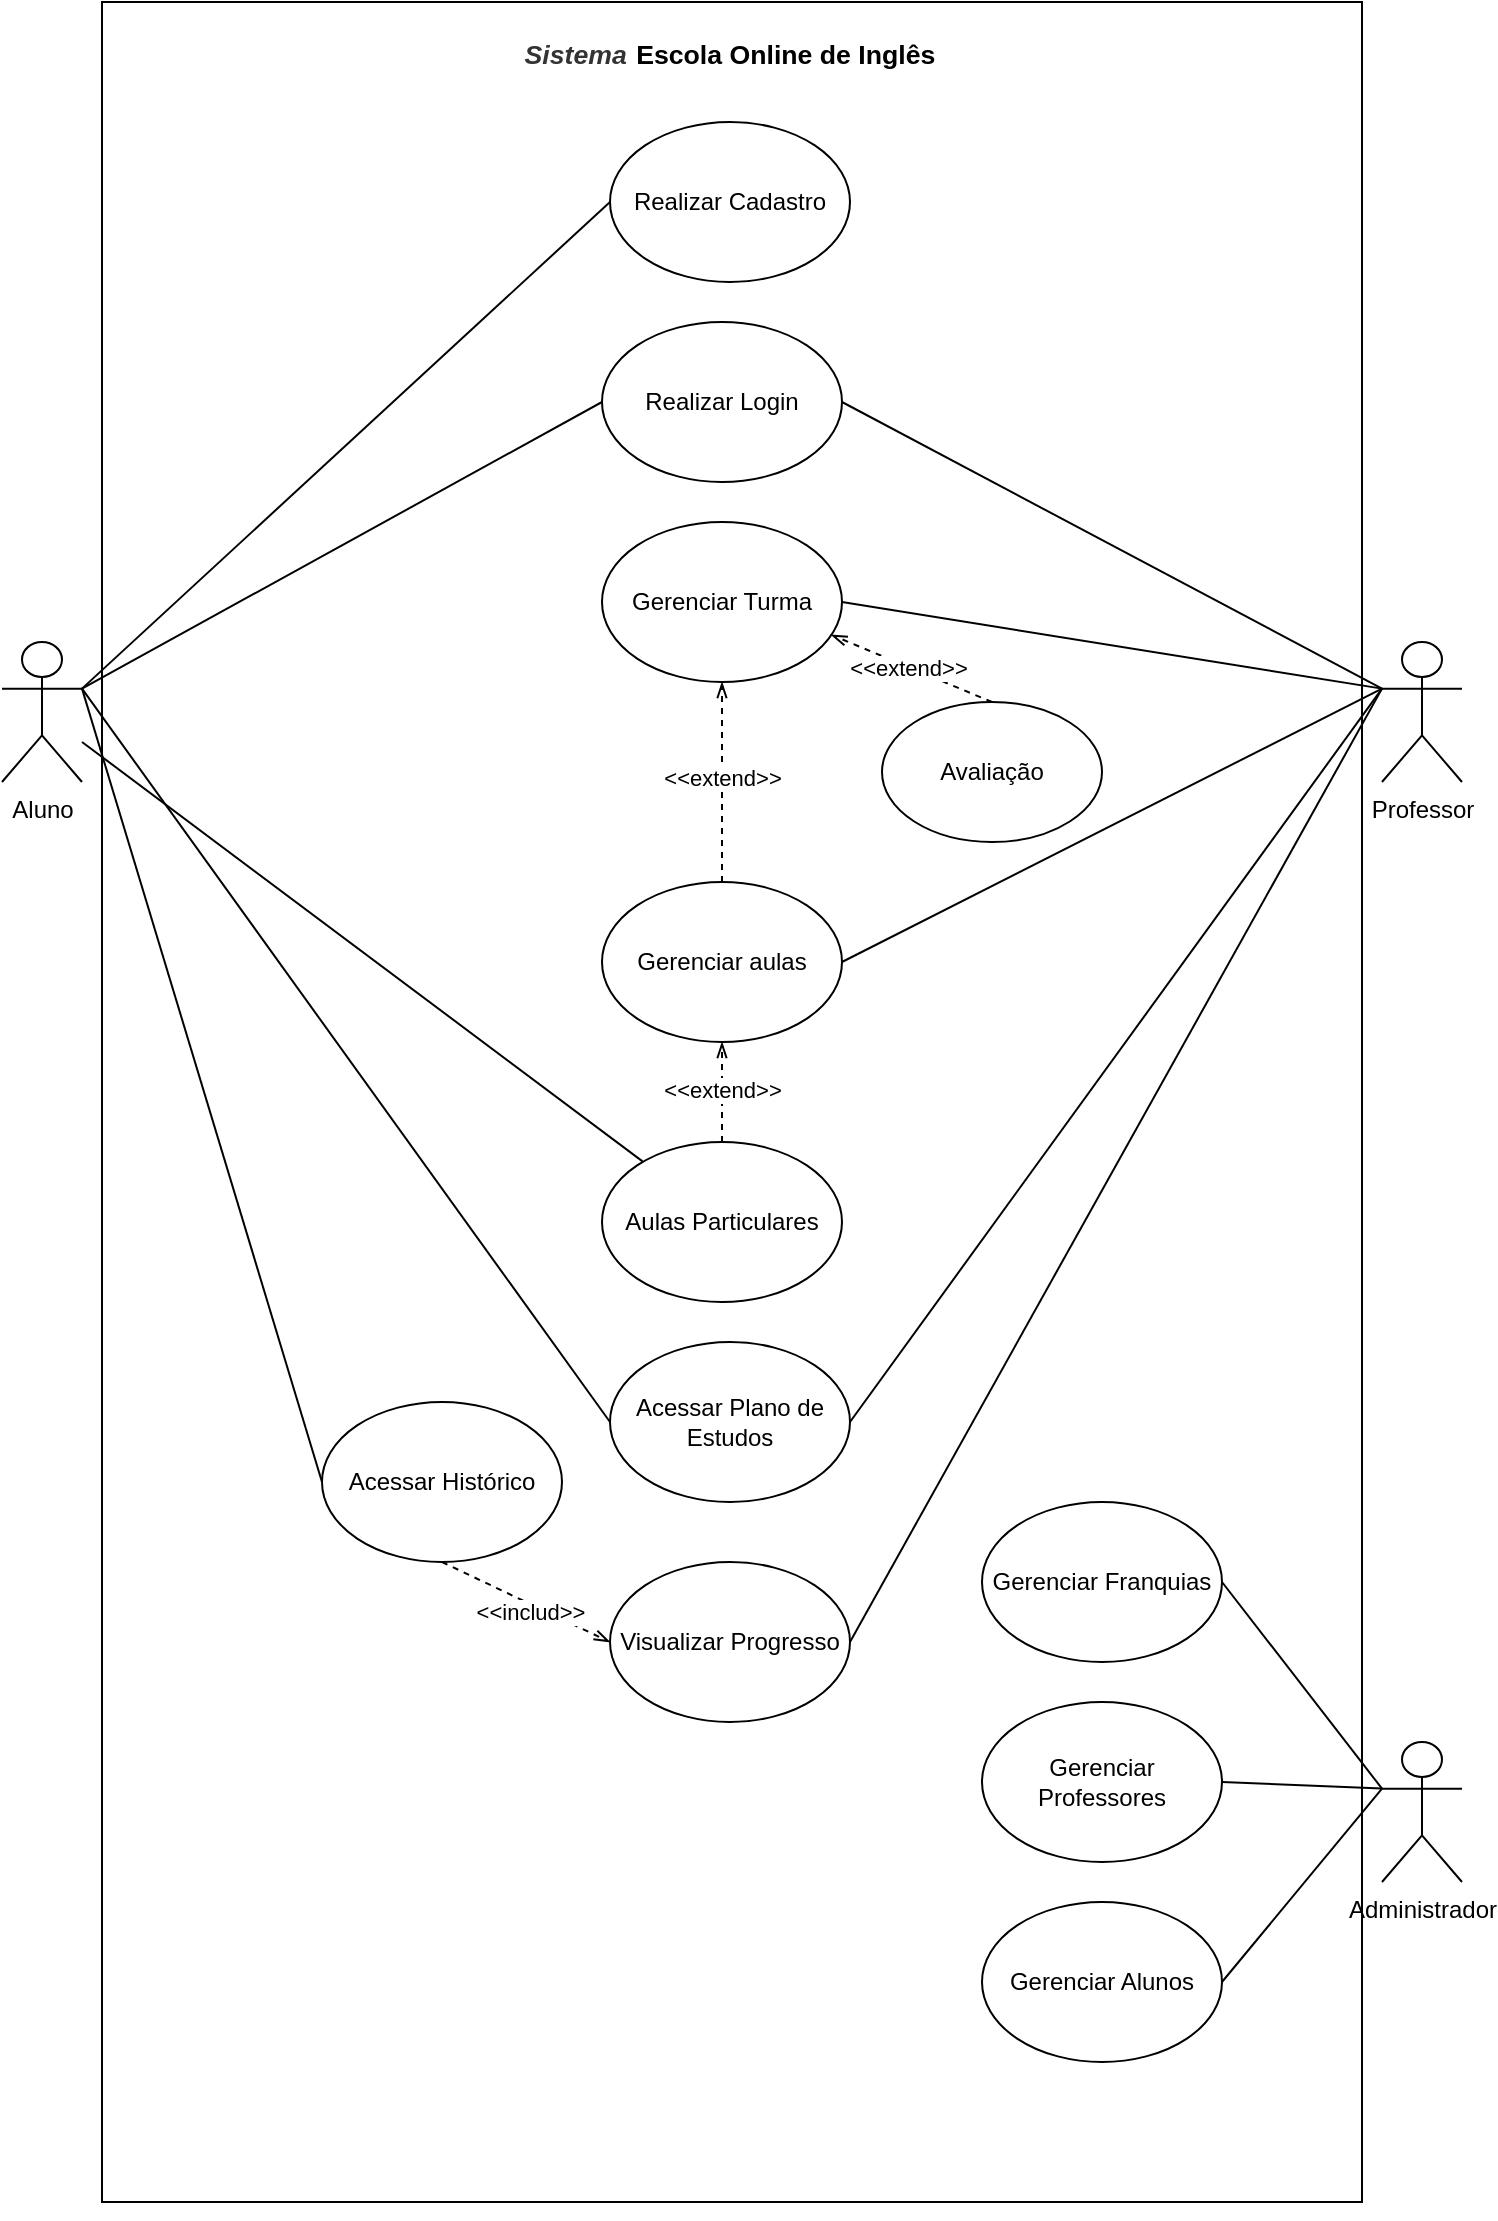 <mxfile version="24.6.4" type="github">
  <diagram name="Página-1" id="m-IBY62FoGXl0SfGjSz_">
    <mxGraphModel dx="1032" dy="501" grid="1" gridSize="10" guides="1" tooltips="1" connect="1" arrows="1" fold="1" page="1" pageScale="1" pageWidth="827" pageHeight="1169" math="0" shadow="0">
      <root>
        <mxCell id="0" />
        <mxCell id="1" parent="0" />
        <mxCell id="fvHZm7nmAaCpBRlPkl2d-1" value="Aluno" style="shape=umlActor;verticalLabelPosition=bottom;verticalAlign=top;html=1;outlineConnect=0;" parent="1" vertex="1">
          <mxGeometry x="50" y="320" width="40" height="70" as="geometry" />
        </mxCell>
        <mxCell id="fvHZm7nmAaCpBRlPkl2d-4" value="Professor" style="shape=umlActor;verticalLabelPosition=bottom;verticalAlign=top;html=1;outlineConnect=0;" parent="1" vertex="1">
          <mxGeometry x="740" y="320" width="40" height="70" as="geometry" />
        </mxCell>
        <mxCell id="fvHZm7nmAaCpBRlPkl2d-7" value="Realizar Cadastro" style="ellipse;whiteSpace=wrap;html=1;" parent="1" vertex="1">
          <mxGeometry x="354" y="60" width="120" height="80" as="geometry" />
        </mxCell>
        <mxCell id="fvHZm7nmAaCpBRlPkl2d-8" value="Realizar Login" style="ellipse;whiteSpace=wrap;html=1;" parent="1" vertex="1">
          <mxGeometry x="350" y="160" width="120" height="80" as="geometry" />
        </mxCell>
        <mxCell id="fvHZm7nmAaCpBRlPkl2d-9" value="Gerenciar Turma" style="ellipse;whiteSpace=wrap;html=1;" parent="1" vertex="1">
          <mxGeometry x="350" y="260" width="120" height="80" as="geometry" />
        </mxCell>
        <mxCell id="fvHZm7nmAaCpBRlPkl2d-10" value="Gerenciar aulas" style="ellipse;whiteSpace=wrap;html=1;" parent="1" vertex="1">
          <mxGeometry x="350" y="440" width="120" height="80" as="geometry" />
        </mxCell>
        <mxCell id="fvHZm7nmAaCpBRlPkl2d-11" value="Avaliação" style="ellipse;whiteSpace=wrap;html=1;" parent="1" vertex="1">
          <mxGeometry x="490" y="350" width="110" height="70" as="geometry" />
        </mxCell>
        <mxCell id="fvHZm7nmAaCpBRlPkl2d-12" value="Aulas Particulares" style="ellipse;whiteSpace=wrap;html=1;" parent="1" vertex="1">
          <mxGeometry x="350" y="570" width="120" height="80" as="geometry" />
        </mxCell>
        <mxCell id="fvHZm7nmAaCpBRlPkl2d-13" value="Acessar Plano de Estudos" style="ellipse;whiteSpace=wrap;html=1;" parent="1" vertex="1">
          <mxGeometry x="354" y="670" width="120" height="80" as="geometry" />
        </mxCell>
        <mxCell id="fvHZm7nmAaCpBRlPkl2d-14" value="Acessar Histórico" style="ellipse;whiteSpace=wrap;html=1;" parent="1" vertex="1">
          <mxGeometry x="210" y="700" width="120" height="80" as="geometry" />
        </mxCell>
        <mxCell id="fvHZm7nmAaCpBRlPkl2d-15" value="Visualizar Progresso" style="ellipse;whiteSpace=wrap;html=1;" parent="1" vertex="1">
          <mxGeometry x="354" y="780" width="120" height="80" as="geometry" />
        </mxCell>
        <mxCell id="fvHZm7nmAaCpBRlPkl2d-19" value="" style="endArrow=none;html=1;rounded=0;exitX=1;exitY=0.333;exitDx=0;exitDy=0;exitPerimeter=0;entryX=0;entryY=0.5;entryDx=0;entryDy=0;" parent="1" source="fvHZm7nmAaCpBRlPkl2d-1" target="fvHZm7nmAaCpBRlPkl2d-7" edge="1">
          <mxGeometry width="50" height="50" relative="1" as="geometry">
            <mxPoint x="370" y="310" as="sourcePoint" />
            <mxPoint x="420" y="260" as="targetPoint" />
          </mxGeometry>
        </mxCell>
        <mxCell id="fvHZm7nmAaCpBRlPkl2d-20" value="" style="endArrow=none;html=1;rounded=0;exitX=1;exitY=0.333;exitDx=0;exitDy=0;exitPerimeter=0;entryX=0;entryY=0.5;entryDx=0;entryDy=0;" parent="1" source="fvHZm7nmAaCpBRlPkl2d-1" target="fvHZm7nmAaCpBRlPkl2d-8" edge="1">
          <mxGeometry width="50" height="50" relative="1" as="geometry">
            <mxPoint x="170" y="353" as="sourcePoint" />
            <mxPoint x="370" y="60" as="targetPoint" />
          </mxGeometry>
        </mxCell>
        <mxCell id="fvHZm7nmAaCpBRlPkl2d-21" value="" style="endArrow=none;html=1;rounded=0;exitX=0;exitY=0.333;exitDx=0;exitDy=0;exitPerimeter=0;entryX=1;entryY=0.5;entryDx=0;entryDy=0;" parent="1" source="fvHZm7nmAaCpBRlPkl2d-4" target="fvHZm7nmAaCpBRlPkl2d-8" edge="1">
          <mxGeometry width="50" height="50" relative="1" as="geometry">
            <mxPoint x="170" y="353" as="sourcePoint" />
            <mxPoint x="370" y="180" as="targetPoint" />
          </mxGeometry>
        </mxCell>
        <mxCell id="fvHZm7nmAaCpBRlPkl2d-23" value="" style="endArrow=none;html=1;rounded=0;exitX=0;exitY=0.333;exitDx=0;exitDy=0;exitPerimeter=0;entryX=1;entryY=0.5;entryDx=0;entryDy=0;" parent="1" source="fvHZm7nmAaCpBRlPkl2d-4" target="fvHZm7nmAaCpBRlPkl2d-9" edge="1">
          <mxGeometry width="50" height="50" relative="1" as="geometry">
            <mxPoint x="650" y="353" as="sourcePoint" />
            <mxPoint x="490" y="180" as="targetPoint" />
          </mxGeometry>
        </mxCell>
        <mxCell id="fvHZm7nmAaCpBRlPkl2d-24" value="" style="endArrow=none;html=1;rounded=0;exitX=0;exitY=0.333;exitDx=0;exitDy=0;exitPerimeter=0;entryX=1;entryY=0.5;entryDx=0;entryDy=0;" parent="1" source="fvHZm7nmAaCpBRlPkl2d-4" target="fvHZm7nmAaCpBRlPkl2d-10" edge="1">
          <mxGeometry width="50" height="50" relative="1" as="geometry">
            <mxPoint x="650" y="353" as="sourcePoint" />
            <mxPoint x="490" y="330" as="targetPoint" />
          </mxGeometry>
        </mxCell>
        <mxCell id="fvHZm7nmAaCpBRlPkl2d-25" value="" style="endArrow=none;html=1;rounded=0;exitX=0;exitY=0.333;exitDx=0;exitDy=0;exitPerimeter=0;entryX=1;entryY=0.5;entryDx=0;entryDy=0;" parent="1" source="fvHZm7nmAaCpBRlPkl2d-4" target="fvHZm7nmAaCpBRlPkl2d-13" edge="1">
          <mxGeometry width="50" height="50" relative="1" as="geometry">
            <mxPoint x="650" y="353" as="sourcePoint" />
            <mxPoint x="480" y="500" as="targetPoint" />
          </mxGeometry>
        </mxCell>
        <mxCell id="fvHZm7nmAaCpBRlPkl2d-26" value="" style="endArrow=none;html=1;rounded=0;exitX=0;exitY=0.333;exitDx=0;exitDy=0;exitPerimeter=0;entryX=1;entryY=0.5;entryDx=0;entryDy=0;" parent="1" source="fvHZm7nmAaCpBRlPkl2d-4" target="fvHZm7nmAaCpBRlPkl2d-15" edge="1">
          <mxGeometry width="50" height="50" relative="1" as="geometry">
            <mxPoint x="650" y="353" as="sourcePoint" />
            <mxPoint x="480" y="750" as="targetPoint" />
          </mxGeometry>
        </mxCell>
        <mxCell id="fvHZm7nmAaCpBRlPkl2d-27" value="" style="endArrow=none;html=1;rounded=0;exitX=1;exitY=0.333;exitDx=0;exitDy=0;exitPerimeter=0;entryX=0;entryY=0.5;entryDx=0;entryDy=0;" parent="1" source="fvHZm7nmAaCpBRlPkl2d-1" target="fvHZm7nmAaCpBRlPkl2d-14" edge="1">
          <mxGeometry width="50" height="50" relative="1" as="geometry">
            <mxPoint x="170" y="353" as="sourcePoint" />
            <mxPoint x="360" y="500" as="targetPoint" />
          </mxGeometry>
        </mxCell>
        <mxCell id="fvHZm7nmAaCpBRlPkl2d-29" value="" style="endArrow=openThin;html=1;rounded=0;exitX=0.5;exitY=0;exitDx=0;exitDy=0;entryX=0.955;entryY=0.705;entryDx=0;entryDy=0;dashed=1;startArrow=none;startFill=0;endFill=0;entryPerimeter=0;" parent="1" source="fvHZm7nmAaCpBRlPkl2d-11" target="fvHZm7nmAaCpBRlPkl2d-9" edge="1">
          <mxGeometry width="50" height="50" relative="1" as="geometry">
            <mxPoint x="650" y="353" as="sourcePoint" />
            <mxPoint x="490" y="290" as="targetPoint" />
          </mxGeometry>
        </mxCell>
        <mxCell id="fvHZm7nmAaCpBRlPkl2d-30" value="&amp;lt;&amp;lt;extend&amp;gt;&amp;gt;" style="edgeLabel;html=1;align=center;verticalAlign=middle;resizable=0;points=[];" parent="fvHZm7nmAaCpBRlPkl2d-29" vertex="1" connectable="0">
          <mxGeometry x="0.05" relative="1" as="geometry">
            <mxPoint as="offset" />
          </mxGeometry>
        </mxCell>
        <mxCell id="fvHZm7nmAaCpBRlPkl2d-31" value="" style="endArrow=openThin;html=1;rounded=0;exitX=0.5;exitY=0;exitDx=0;exitDy=0;entryX=0.5;entryY=1;entryDx=0;entryDy=0;dashed=1;startArrow=none;startFill=0;endFill=0;" parent="1" source="fvHZm7nmAaCpBRlPkl2d-10" target="fvHZm7nmAaCpBRlPkl2d-9" edge="1">
          <mxGeometry width="50" height="50" relative="1" as="geometry">
            <mxPoint x="484" y="370" as="sourcePoint" />
            <mxPoint x="430" y="330" as="targetPoint" />
          </mxGeometry>
        </mxCell>
        <mxCell id="fvHZm7nmAaCpBRlPkl2d-32" value="&amp;lt;&amp;lt;extend&amp;gt;&amp;gt;" style="edgeLabel;html=1;align=center;verticalAlign=middle;resizable=0;points=[];" parent="fvHZm7nmAaCpBRlPkl2d-31" vertex="1" connectable="0">
          <mxGeometry x="0.05" relative="1" as="geometry">
            <mxPoint as="offset" />
          </mxGeometry>
        </mxCell>
        <mxCell id="fvHZm7nmAaCpBRlPkl2d-33" value="" style="endArrow=openThin;html=1;rounded=0;exitX=0.5;exitY=0;exitDx=0;exitDy=0;entryX=0.5;entryY=1;entryDx=0;entryDy=0;dashed=1;startArrow=none;startFill=0;endFill=0;" parent="1" source="fvHZm7nmAaCpBRlPkl2d-12" target="fvHZm7nmAaCpBRlPkl2d-10" edge="1">
          <mxGeometry width="50" height="50" relative="1" as="geometry">
            <mxPoint x="300" y="640" as="sourcePoint" />
            <mxPoint x="300" y="500" as="targetPoint" />
          </mxGeometry>
        </mxCell>
        <mxCell id="fvHZm7nmAaCpBRlPkl2d-34" value="&amp;lt;&amp;lt;extend&amp;gt;&amp;gt;" style="edgeLabel;html=1;align=center;verticalAlign=middle;resizable=0;points=[];" parent="fvHZm7nmAaCpBRlPkl2d-33" vertex="1" connectable="0">
          <mxGeometry x="0.05" relative="1" as="geometry">
            <mxPoint as="offset" />
          </mxGeometry>
        </mxCell>
        <mxCell id="fvHZm7nmAaCpBRlPkl2d-35" value="" style="endArrow=none;html=1;rounded=0;exitX=1;exitY=0.333;exitDx=0;exitDy=0;exitPerimeter=0;entryX=0;entryY=0.5;entryDx=0;entryDy=0;" parent="1" source="fvHZm7nmAaCpBRlPkl2d-1" target="fvHZm7nmAaCpBRlPkl2d-13" edge="1">
          <mxGeometry width="50" height="50" relative="1" as="geometry">
            <mxPoint x="170" y="353" as="sourcePoint" />
            <mxPoint x="190" y="750" as="targetPoint" />
          </mxGeometry>
        </mxCell>
        <mxCell id="fvHZm7nmAaCpBRlPkl2d-36" value="" style="endArrow=openThin;html=1;rounded=0;exitX=0.5;exitY=1;exitDx=0;exitDy=0;entryX=0;entryY=0.5;entryDx=0;entryDy=0;dashed=1;startArrow=none;startFill=0;endFill=0;" parent="1" source="fvHZm7nmAaCpBRlPkl2d-14" target="fvHZm7nmAaCpBRlPkl2d-15" edge="1">
          <mxGeometry width="50" height="50" relative="1" as="geometry">
            <mxPoint x="270" y="910" as="sourcePoint" />
            <mxPoint x="270" y="770" as="targetPoint" />
          </mxGeometry>
        </mxCell>
        <mxCell id="fvHZm7nmAaCpBRlPkl2d-37" value="&amp;lt;&amp;lt;includ&amp;gt;&amp;gt;" style="edgeLabel;html=1;align=center;verticalAlign=middle;resizable=0;points=[];" parent="fvHZm7nmAaCpBRlPkl2d-36" vertex="1" connectable="0">
          <mxGeometry x="0.05" relative="1" as="geometry">
            <mxPoint y="4" as="offset" />
          </mxGeometry>
        </mxCell>
        <mxCell id="fvHZm7nmAaCpBRlPkl2d-39" value="Administrador" style="shape=umlActor;verticalLabelPosition=bottom;verticalAlign=top;html=1;outlineConnect=0;" parent="1" vertex="1">
          <mxGeometry x="740" y="870" width="40" height="70" as="geometry" />
        </mxCell>
        <mxCell id="fvHZm7nmAaCpBRlPkl2d-43" value="Gerenciar Franquias" style="ellipse;whiteSpace=wrap;html=1;" parent="1" vertex="1">
          <mxGeometry x="540" y="750" width="120" height="80" as="geometry" />
        </mxCell>
        <mxCell id="fvHZm7nmAaCpBRlPkl2d-44" value="Gerenciar Alunos" style="ellipse;whiteSpace=wrap;html=1;" parent="1" vertex="1">
          <mxGeometry x="540" y="950" width="120" height="80" as="geometry" />
        </mxCell>
        <mxCell id="fvHZm7nmAaCpBRlPkl2d-45" value="Gerenciar Professores" style="ellipse;whiteSpace=wrap;html=1;" parent="1" vertex="1">
          <mxGeometry x="540" y="850" width="120" height="80" as="geometry" />
        </mxCell>
        <mxCell id="fvHZm7nmAaCpBRlPkl2d-46" value="" style="endArrow=none;html=1;rounded=0;entryX=1;entryY=0.5;entryDx=0;entryDy=0;exitX=0;exitY=0.333;exitDx=0;exitDy=0;exitPerimeter=0;" parent="1" source="fvHZm7nmAaCpBRlPkl2d-39" target="fvHZm7nmAaCpBRlPkl2d-43" edge="1">
          <mxGeometry width="50" height="50" relative="1" as="geometry">
            <mxPoint x="780" y="850" as="sourcePoint" />
            <mxPoint x="520" y="1027" as="targetPoint" />
          </mxGeometry>
        </mxCell>
        <mxCell id="fvHZm7nmAaCpBRlPkl2d-47" value="" style="endArrow=none;html=1;rounded=0;entryX=1;entryY=0.5;entryDx=0;entryDy=0;exitX=0;exitY=0.333;exitDx=0;exitDy=0;exitPerimeter=0;" parent="1" source="fvHZm7nmAaCpBRlPkl2d-39" target="fvHZm7nmAaCpBRlPkl2d-45" edge="1">
          <mxGeometry width="50" height="50" relative="1" as="geometry">
            <mxPoint x="750" y="928" as="sourcePoint" />
            <mxPoint x="680" y="830" as="targetPoint" />
          </mxGeometry>
        </mxCell>
        <mxCell id="fvHZm7nmAaCpBRlPkl2d-48" value="" style="endArrow=none;html=1;rounded=0;entryX=1;entryY=0.5;entryDx=0;entryDy=0;exitX=0;exitY=0.333;exitDx=0;exitDy=0;exitPerimeter=0;" parent="1" source="fvHZm7nmAaCpBRlPkl2d-39" target="fvHZm7nmAaCpBRlPkl2d-44" edge="1">
          <mxGeometry width="50" height="50" relative="1" as="geometry">
            <mxPoint x="750" y="928" as="sourcePoint" />
            <mxPoint x="680" y="830" as="targetPoint" />
          </mxGeometry>
        </mxCell>
        <mxCell id="fvHZm7nmAaCpBRlPkl2d-49" value="" style="rounded=0;whiteSpace=wrap;html=1;fillStyle=solid;fillColor=none;" parent="1" vertex="1">
          <mxGeometry x="100" width="630" height="1100" as="geometry" />
        </mxCell>
        <mxCell id="fvHZm7nmAaCpBRlPkl2d-50" value="&lt;span data-lucid-content=&quot;{&amp;quot;t&amp;quot;:&amp;quot;Sistema Escola Online de Inglês &amp;quot;,&amp;quot;m&amp;quot;:[{&amp;quot;s&amp;quot;:0,&amp;quot;n&amp;quot;:&amp;quot;fc&amp;quot;,&amp;quot;v&amp;quot;:&amp;quot;Bold Oblique&amp;quot;,&amp;quot;e&amp;quot;:8},{&amp;quot;s&amp;quot;:0,&amp;quot;n&amp;quot;:&amp;quot;fid&amp;quot;,&amp;quot;v&amp;quot;:7,&amp;quot;e&amp;quot;:8},{&amp;quot;s&amp;quot;:0,&amp;quot;n&amp;quot;:&amp;quot;i&amp;quot;,&amp;quot;v&amp;quot;:true,&amp;quot;e&amp;quot;:8},{&amp;quot;s&amp;quot;:7,&amp;quot;n&amp;quot;:&amp;quot;s&amp;quot;,&amp;quot;v&amp;quot;:22.222,&amp;quot;e&amp;quot;:8},{&amp;quot;s&amp;quot;:0,&amp;quot;n&amp;quot;:&amp;quot;c&amp;quot;,&amp;quot;v&amp;quot;:&amp;quot;#333333ff&amp;quot;,&amp;quot;e&amp;quot;:8},{&amp;quot;s&amp;quot;:0,&amp;quot;n&amp;quot;:&amp;quot;b&amp;quot;,&amp;quot;v&amp;quot;:true,&amp;quot;e&amp;quot;:32},{&amp;quot;s&amp;quot;:8,&amp;quot;n&amp;quot;:&amp;quot;s&amp;quot;,&amp;quot;v&amp;quot;:17.778,&amp;quot;e&amp;quot;:31},{&amp;quot;s&amp;quot;:31,&amp;quot;n&amp;quot;:&amp;quot;fc&amp;quot;,&amp;quot;v&amp;quot;:&amp;quot;Bold Oblique&amp;quot;,&amp;quot;e&amp;quot;:32},{&amp;quot;s&amp;quot;:31,&amp;quot;n&amp;quot;:&amp;quot;fid&amp;quot;,&amp;quot;v&amp;quot;:7,&amp;quot;e&amp;quot;:32},{&amp;quot;s&amp;quot;:31,&amp;quot;n&amp;quot;:&amp;quot;i&amp;quot;,&amp;quot;v&amp;quot;:true,&amp;quot;e&amp;quot;:32},{&amp;quot;s&amp;quot;:31,&amp;quot;n&amp;quot;:&amp;quot;s&amp;quot;,&amp;quot;v&amp;quot;:22.222,&amp;quot;e&amp;quot;:32},{&amp;quot;s&amp;quot;:31,&amp;quot;n&amp;quot;:&amp;quot;c&amp;quot;,&amp;quot;v&amp;quot;:&amp;quot;#333333ff&amp;quot;,&amp;quot;e&amp;quot;:32},{&amp;quot;s&amp;quot;:0,&amp;quot;n&amp;quot;:&amp;quot;s&amp;quot;,&amp;quot;v&amp;quot;:17.778,&amp;quot;e&amp;quot;:7}]}&quot; data-lucid-type=&quot;application/vnd.lucid.text&quot;&gt;&lt;span style=&quot;font-weight:bold;color:#333333;font-style:italic;font-size:13.333px;&quot;&gt;Sistema&lt;/span&gt;&lt;span style=&quot;font-weight:bold;color:#333333;font-style:italic;font-size:16.667px;&quot;&gt; &lt;/span&gt;&lt;span style=&quot;font-weight:bold;font-size:13.333px;&quot;&gt;Escola Online de Inglês&lt;/span&gt;&lt;span style=&quot;font-weight:bold;color:#333333;font-style:italic;font-size:16.667px;&quot;&gt;&lt;/span&gt;&lt;/span&gt;" style="text;html=1;align=center;verticalAlign=middle;whiteSpace=wrap;rounded=0;" parent="1" vertex="1">
          <mxGeometry x="304" y="10" width="220" height="30" as="geometry" />
        </mxCell>
        <mxCell id="nf26E9T8YTKOBvxkxVXm-1" style="edgeStyle=orthogonalEdgeStyle;rounded=0;orthogonalLoop=1;jettySize=auto;html=1;exitX=0.5;exitY=1;exitDx=0;exitDy=0;" edge="1" parent="1" source="fvHZm7nmAaCpBRlPkl2d-49" target="fvHZm7nmAaCpBRlPkl2d-49">
          <mxGeometry relative="1" as="geometry" />
        </mxCell>
        <mxCell id="nf26E9T8YTKOBvxkxVXm-2" value="" style="endArrow=none;html=1;rounded=0;entryX=0.429;entryY=0.527;entryDx=0;entryDy=0;entryPerimeter=0;" edge="1" parent="1" source="fvHZm7nmAaCpBRlPkl2d-1" target="fvHZm7nmAaCpBRlPkl2d-49">
          <mxGeometry width="50" height="50" relative="1" as="geometry">
            <mxPoint x="40" y="480" as="sourcePoint" />
            <mxPoint x="90" y="430" as="targetPoint" />
          </mxGeometry>
        </mxCell>
      </root>
    </mxGraphModel>
  </diagram>
</mxfile>
